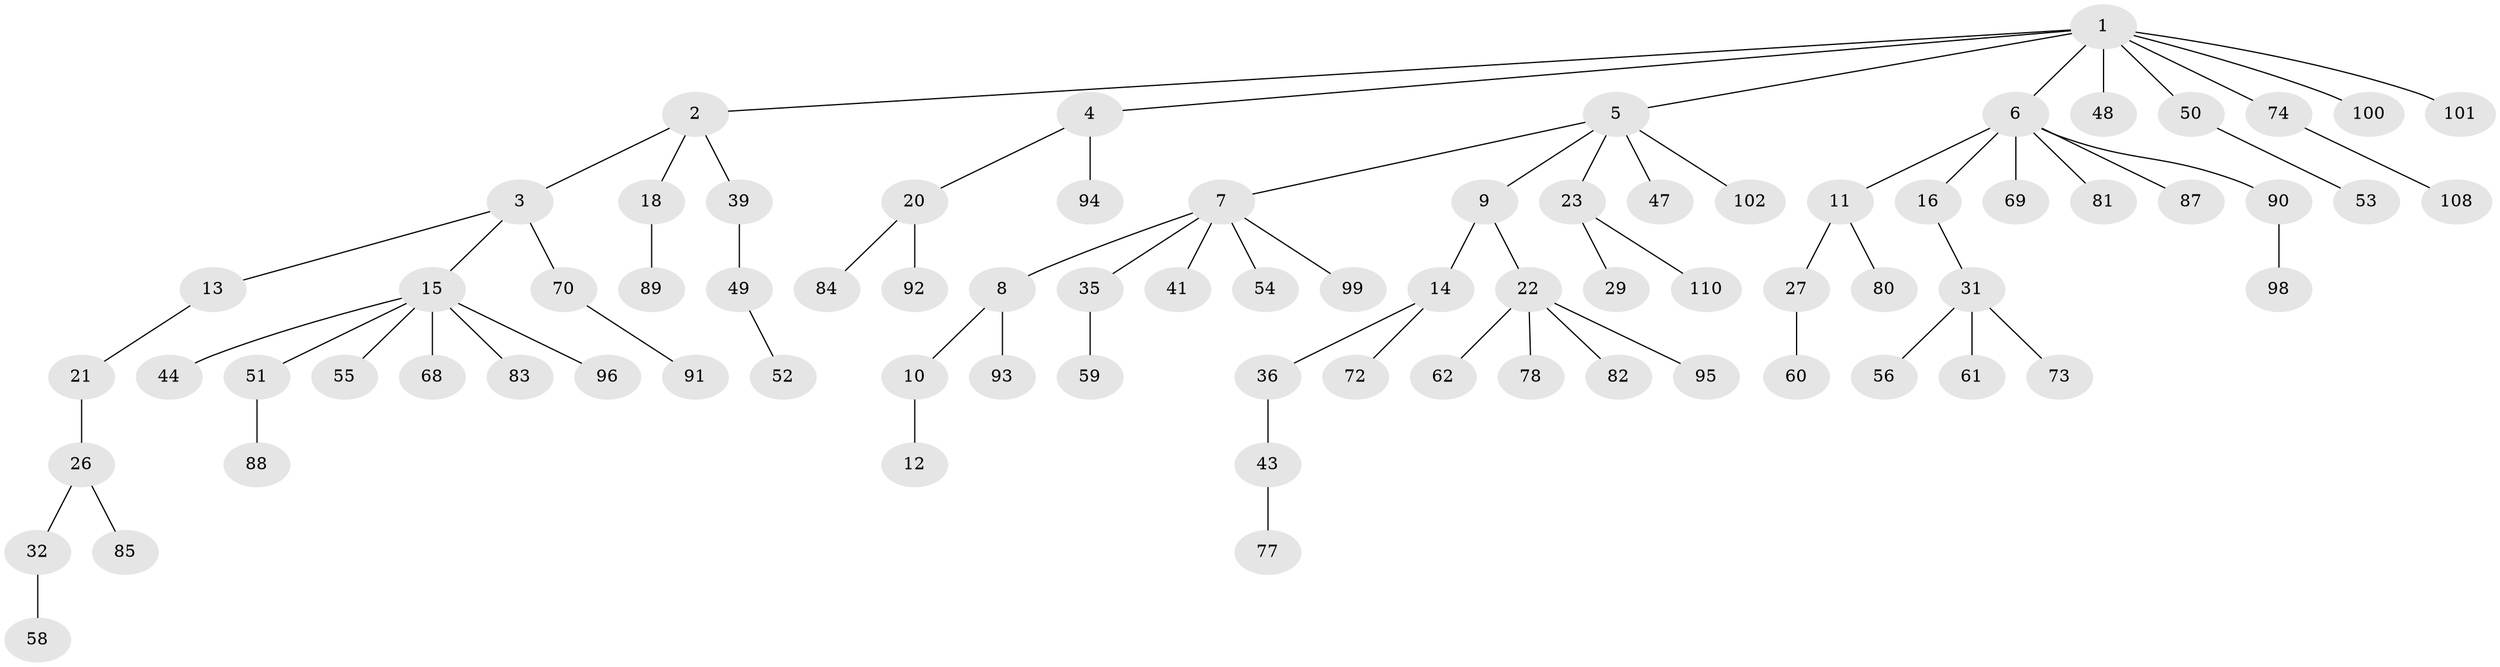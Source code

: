 // original degree distribution, {8: 0.017857142857142856, 4: 0.07142857142857142, 5: 0.017857142857142856, 6: 0.017857142857142856, 3: 0.11607142857142858, 1: 0.5089285714285714, 2: 0.25}
// Generated by graph-tools (version 1.1) at 2025/11/02/27/25 16:11:26]
// undirected, 78 vertices, 77 edges
graph export_dot {
graph [start="1"]
  node [color=gray90,style=filled];
  1 [super="+30"];
  2 [super="+25"];
  3 [super="+38"];
  4 [super="+45"];
  5 [super="+17"];
  6 [super="+67"];
  7 [super="+24"];
  8;
  9 [super="+79"];
  10 [super="+34"];
  11;
  12;
  13 [super="+105"];
  14 [super="+28"];
  15 [super="+40"];
  16;
  18 [super="+19"];
  20 [super="+33"];
  21 [super="+71"];
  22 [super="+65"];
  23 [super="+64"];
  26 [super="+46"];
  27 [super="+75"];
  29 [super="+76"];
  31 [super="+42"];
  32 [super="+37"];
  35;
  36;
  39;
  41;
  43;
  44;
  47;
  48;
  49 [super="+103"];
  50 [super="+57"];
  51;
  52;
  53 [super="+97"];
  54;
  55;
  56 [super="+66"];
  58;
  59 [super="+111"];
  60 [super="+109"];
  61 [super="+63"];
  62;
  68;
  69;
  70;
  72;
  73;
  74 [super="+86"];
  77;
  78 [super="+104"];
  80;
  81;
  82;
  83;
  84 [super="+106"];
  85;
  87;
  88;
  89;
  90;
  91 [super="+112"];
  92;
  93;
  94;
  95;
  96;
  98 [super="+107"];
  99;
  100;
  101;
  102;
  108;
  110;
  1 -- 2;
  1 -- 4;
  1 -- 5;
  1 -- 6;
  1 -- 50;
  1 -- 74;
  1 -- 101;
  1 -- 48;
  1 -- 100;
  2 -- 3;
  2 -- 18;
  2 -- 39;
  3 -- 13;
  3 -- 15;
  3 -- 70;
  4 -- 20;
  4 -- 94;
  5 -- 7;
  5 -- 9;
  5 -- 23;
  5 -- 102;
  5 -- 47;
  6 -- 11;
  6 -- 16;
  6 -- 69;
  6 -- 81;
  6 -- 90;
  6 -- 87;
  7 -- 8;
  7 -- 54;
  7 -- 99;
  7 -- 41;
  7 -- 35;
  8 -- 10;
  8 -- 93;
  9 -- 14;
  9 -- 22;
  10 -- 12;
  11 -- 27;
  11 -- 80;
  13 -- 21;
  14 -- 36;
  14 -- 72;
  15 -- 44;
  15 -- 51;
  15 -- 55;
  15 -- 68;
  15 -- 83;
  15 -- 96;
  16 -- 31;
  18 -- 89;
  20 -- 92;
  20 -- 84;
  21 -- 26;
  22 -- 62;
  22 -- 78;
  22 -- 82;
  22 -- 95;
  23 -- 29;
  23 -- 110;
  26 -- 32;
  26 -- 85;
  27 -- 60;
  31 -- 56;
  31 -- 61;
  31 -- 73;
  32 -- 58;
  35 -- 59;
  36 -- 43;
  39 -- 49;
  43 -- 77;
  49 -- 52;
  50 -- 53;
  51 -- 88;
  70 -- 91;
  74 -- 108;
  90 -- 98;
}
